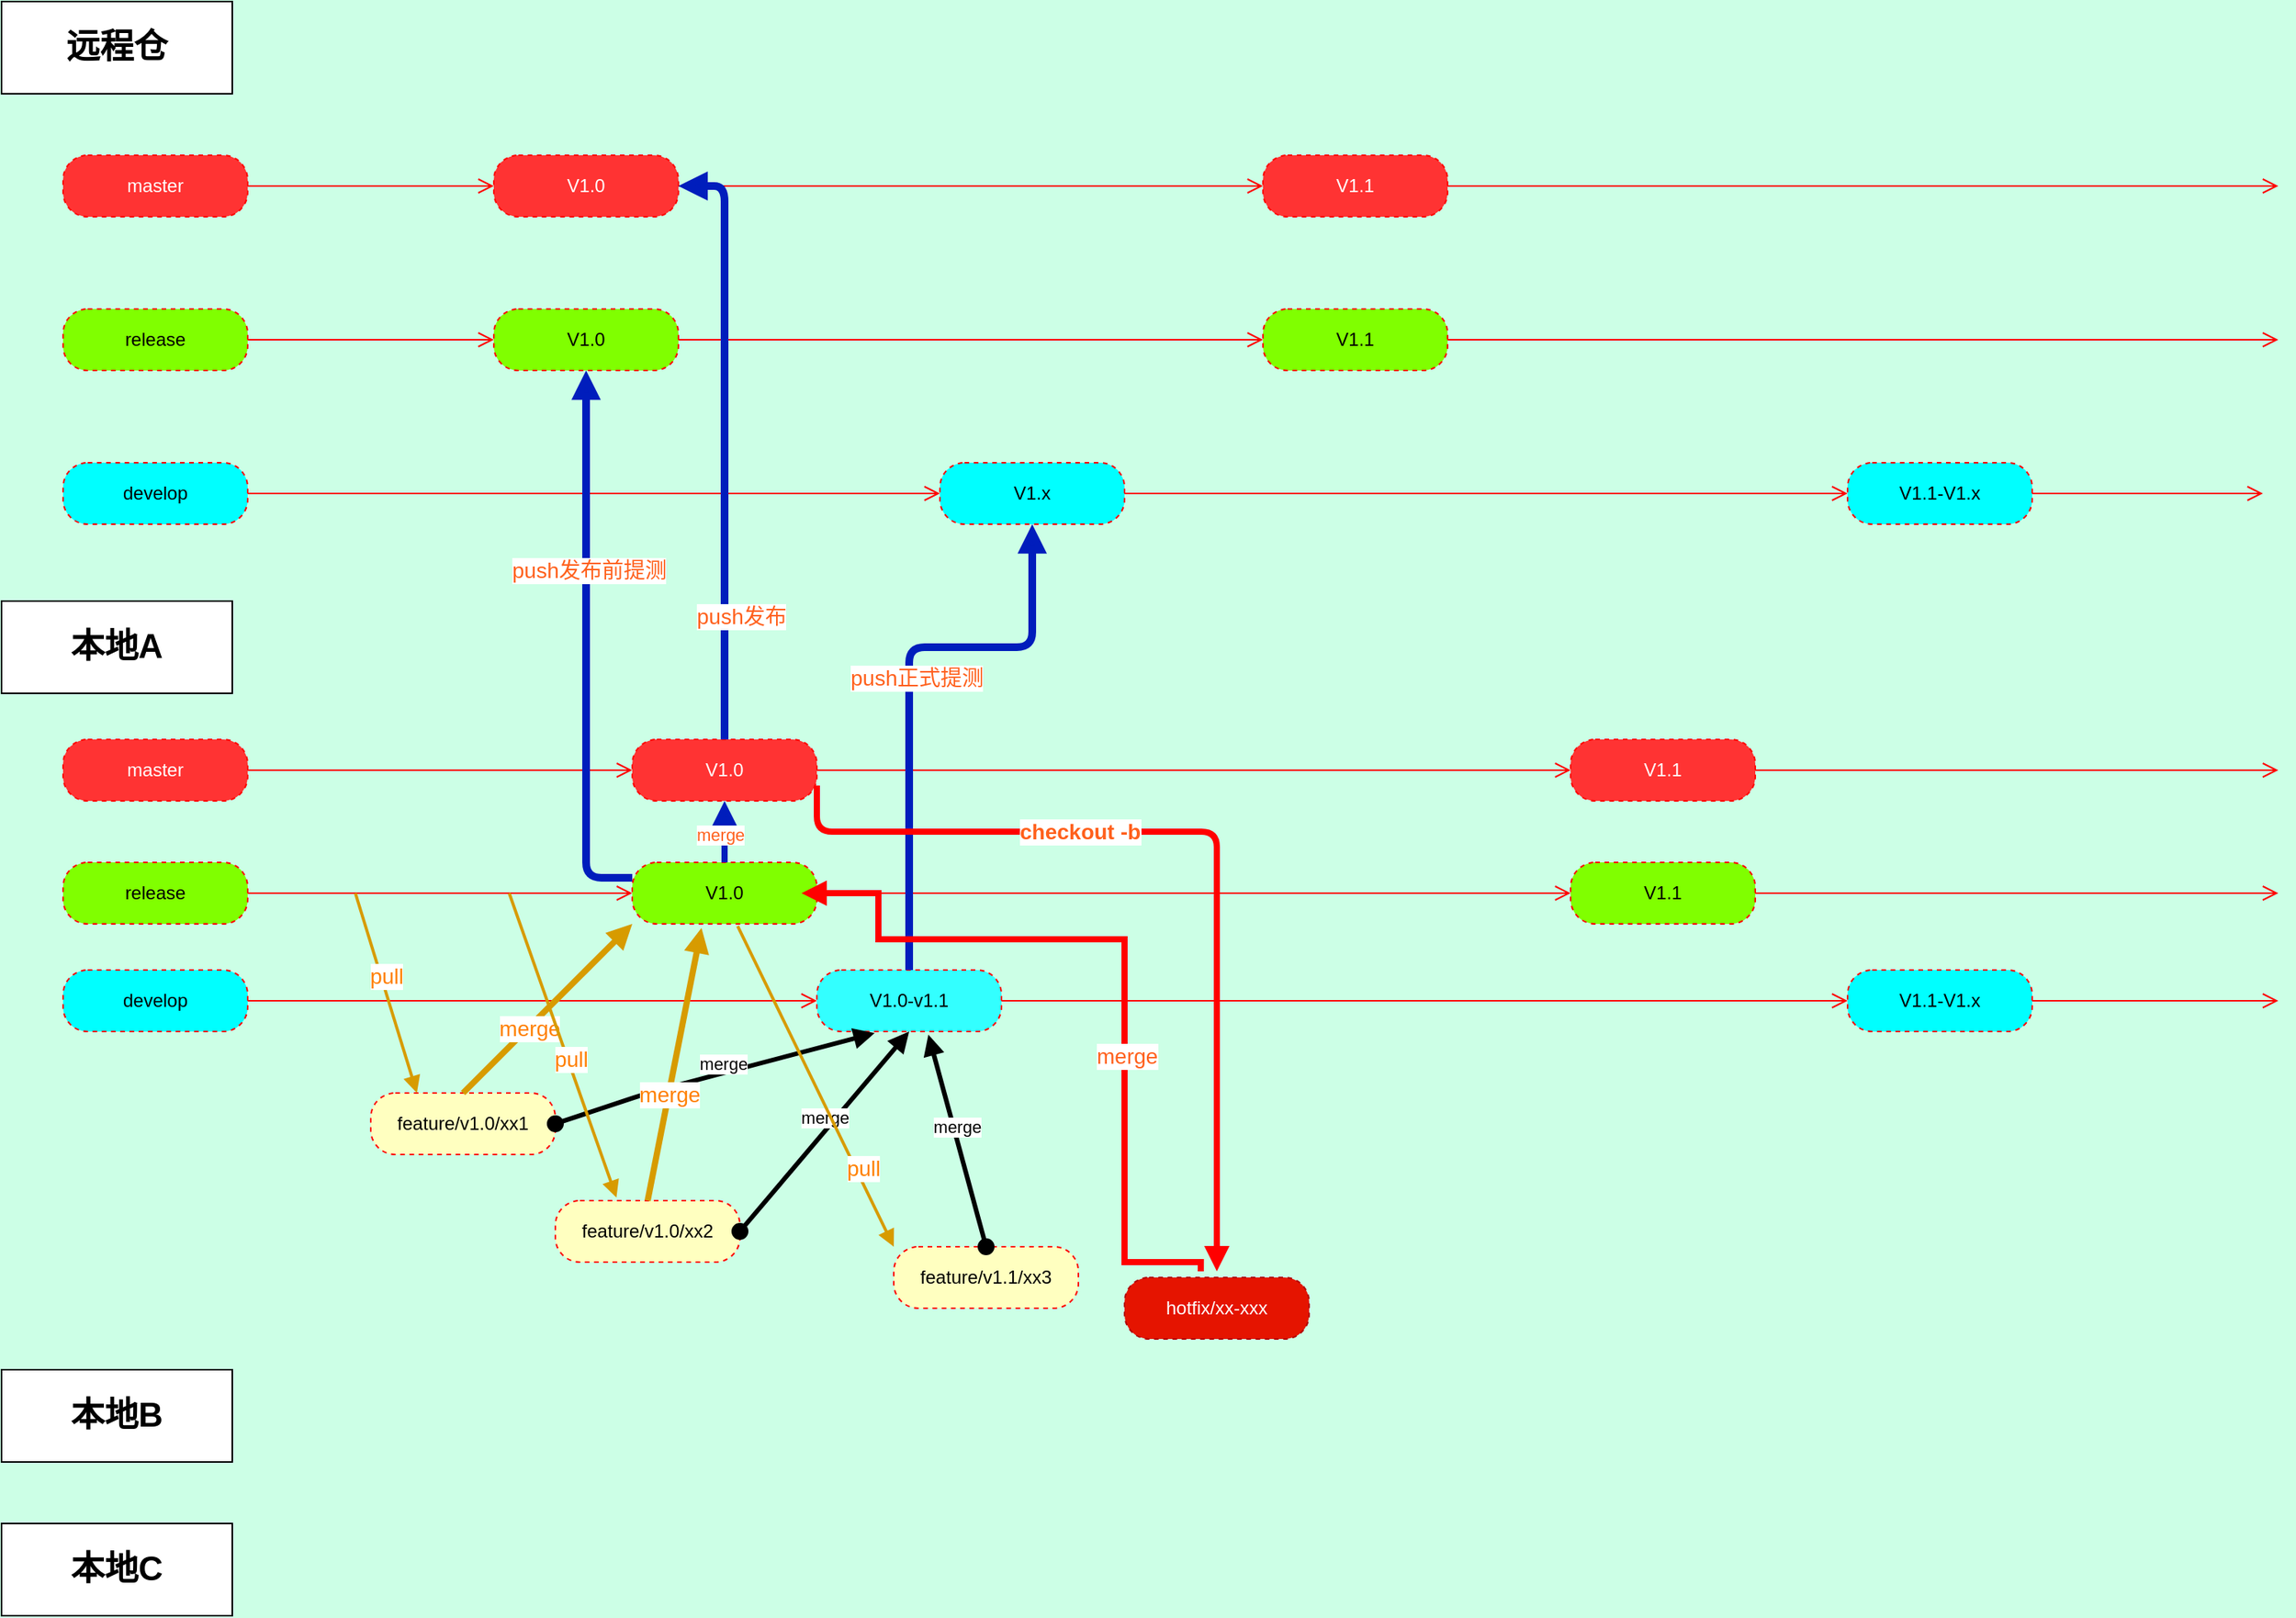 <mxfile version="18.0.0" type="github">
  <diagram id="m84tgNW1UKHsQRfDD_-_" name="Page-1">
    <mxGraphModel dx="1186" dy="2301" grid="1" gridSize="10" guides="1" tooltips="1" connect="1" arrows="1" fold="1" page="1" pageScale="1" pageWidth="900" pageHeight="1600" background="#CCFFE6" math="0" shadow="0">
      <root>
        <mxCell id="0" />
        <mxCell id="1" parent="0" />
        <mxCell id="SRUsyq4MPO7G54SHpxhM-17" value="远程仓" style="rounded=0;whiteSpace=wrap;html=1;fontStyle=1;fontSize=22;" parent="1" vertex="1">
          <mxGeometry x="80" y="-60" width="150" height="60" as="geometry" />
        </mxCell>
        <mxCell id="rBViTX0Mi73CIGoweLwb-4" value="master" style="rounded=1;whiteSpace=wrap;html=1;arcSize=40;fontColor=#FFFFFF;fillColor=#FF3333;strokeColor=#ff0000;glass=0;dashed=1;sketch=0;" parent="1" vertex="1">
          <mxGeometry x="120" y="40" width="120" height="40" as="geometry" />
        </mxCell>
        <mxCell id="rBViTX0Mi73CIGoweLwb-5" value="" style="edgeStyle=orthogonalEdgeStyle;html=1;verticalAlign=bottom;endArrow=open;endSize=8;strokeColor=#ff0000;rounded=1;sketch=0;curved=0;entryX=0;entryY=0.5;entryDx=0;entryDy=0;" parent="1" source="rBViTX0Mi73CIGoweLwb-4" target="rBViTX0Mi73CIGoweLwb-6" edge="1">
          <mxGeometry relative="1" as="geometry">
            <mxPoint x="180" y="180" as="targetPoint" />
          </mxGeometry>
        </mxCell>
        <mxCell id="rBViTX0Mi73CIGoweLwb-6" value="V1.0" style="rounded=1;whiteSpace=wrap;html=1;arcSize=40;fontColor=#FFFFFF;fillColor=#FF3333;strokeColor=#ff0000;glass=0;dashed=1;sketch=0;" parent="1" vertex="1">
          <mxGeometry x="400" y="40" width="120" height="40" as="geometry" />
        </mxCell>
        <mxCell id="rBViTX0Mi73CIGoweLwb-7" value="" style="edgeStyle=orthogonalEdgeStyle;html=1;verticalAlign=bottom;endArrow=open;endSize=8;strokeColor=#ff0000;rounded=1;sketch=0;curved=0;" parent="1" source="rBViTX0Mi73CIGoweLwb-6" target="rBViTX0Mi73CIGoweLwb-8" edge="1">
          <mxGeometry relative="1" as="geometry">
            <mxPoint x="440" y="180" as="targetPoint" />
            <Array as="points">
              <mxPoint x="700" y="60" />
              <mxPoint x="700" y="60" />
            </Array>
          </mxGeometry>
        </mxCell>
        <mxCell id="rBViTX0Mi73CIGoweLwb-8" value="V1.1" style="rounded=1;whiteSpace=wrap;html=1;arcSize=40;fontColor=#FFFFFF;fillColor=#FF3333;strokeColor=#ff0000;glass=0;dashed=1;sketch=0;" parent="1" vertex="1">
          <mxGeometry x="900" y="40" width="120" height="40" as="geometry" />
        </mxCell>
        <mxCell id="rBViTX0Mi73CIGoweLwb-9" value="" style="edgeStyle=orthogonalEdgeStyle;html=1;verticalAlign=bottom;endArrow=open;endSize=8;strokeColor=#ff0000;rounded=1;sketch=0;curved=0;" parent="1" source="rBViTX0Mi73CIGoweLwb-8" edge="1">
          <mxGeometry relative="1" as="geometry">
            <mxPoint x="1560" y="60" as="targetPoint" />
          </mxGeometry>
        </mxCell>
        <mxCell id="rBViTX0Mi73CIGoweLwb-14" value="release" style="rounded=1;whiteSpace=wrap;html=1;arcSize=40;fontColor=#000000;fillColor=#80FF00;strokeColor=#ff0000;glass=0;dashed=1;sketch=0;" parent="1" vertex="1">
          <mxGeometry x="120" y="140" width="120" height="40" as="geometry" />
        </mxCell>
        <mxCell id="rBViTX0Mi73CIGoweLwb-15" value="" style="edgeStyle=orthogonalEdgeStyle;html=1;verticalAlign=bottom;endArrow=open;endSize=8;strokeColor=#ff0000;rounded=1;sketch=0;curved=0;entryX=0;entryY=0.5;entryDx=0;entryDy=0;" parent="1" source="rBViTX0Mi73CIGoweLwb-14" target="rBViTX0Mi73CIGoweLwb-16" edge="1">
          <mxGeometry relative="1" as="geometry">
            <mxPoint x="180" y="280" as="targetPoint" />
          </mxGeometry>
        </mxCell>
        <mxCell id="rBViTX0Mi73CIGoweLwb-16" value="V1.0" style="rounded=1;whiteSpace=wrap;html=1;arcSize=40;fontColor=#000000;fillColor=#80FF00;strokeColor=#ff0000;glass=0;dashed=1;sketch=0;" parent="1" vertex="1">
          <mxGeometry x="400" y="140" width="120" height="40" as="geometry" />
        </mxCell>
        <mxCell id="rBViTX0Mi73CIGoweLwb-17" value="" style="edgeStyle=orthogonalEdgeStyle;html=1;verticalAlign=bottom;endArrow=open;endSize=8;strokeColor=#ff0000;rounded=1;sketch=0;curved=0;" parent="1" source="rBViTX0Mi73CIGoweLwb-16" target="rBViTX0Mi73CIGoweLwb-18" edge="1">
          <mxGeometry relative="1" as="geometry">
            <mxPoint x="440" y="280" as="targetPoint" />
            <Array as="points">
              <mxPoint x="700" y="160" />
              <mxPoint x="700" y="160" />
            </Array>
          </mxGeometry>
        </mxCell>
        <mxCell id="rBViTX0Mi73CIGoweLwb-18" value="V1.1" style="rounded=1;whiteSpace=wrap;html=1;arcSize=40;fontColor=#000000;fillColor=#80FF00;strokeColor=#ff0000;glass=0;dashed=1;sketch=0;" parent="1" vertex="1">
          <mxGeometry x="900" y="140" width="120" height="40" as="geometry" />
        </mxCell>
        <mxCell id="rBViTX0Mi73CIGoweLwb-19" value="" style="edgeStyle=orthogonalEdgeStyle;html=1;verticalAlign=bottom;endArrow=open;endSize=8;strokeColor=#ff0000;rounded=1;sketch=0;curved=0;" parent="1" source="rBViTX0Mi73CIGoweLwb-18" edge="1">
          <mxGeometry relative="1" as="geometry">
            <mxPoint x="1560" y="160" as="targetPoint" />
          </mxGeometry>
        </mxCell>
        <mxCell id="rBViTX0Mi73CIGoweLwb-20" value="develop" style="rounded=1;whiteSpace=wrap;html=1;arcSize=40;fontColor=#000000;fillColor=#00FFFF;strokeColor=#ff0000;glass=0;dashed=1;sketch=0;" parent="1" vertex="1">
          <mxGeometry x="120" y="240" width="120" height="40" as="geometry" />
        </mxCell>
        <mxCell id="rBViTX0Mi73CIGoweLwb-21" value="" style="edgeStyle=orthogonalEdgeStyle;html=1;verticalAlign=bottom;endArrow=open;endSize=8;strokeColor=#ff0000;rounded=1;sketch=0;curved=0;entryX=0;entryY=0.5;entryDx=0;entryDy=0;" parent="1" source="rBViTX0Mi73CIGoweLwb-20" target="rBViTX0Mi73CIGoweLwb-22" edge="1">
          <mxGeometry relative="1" as="geometry">
            <mxPoint x="180" y="380" as="targetPoint" />
          </mxGeometry>
        </mxCell>
        <mxCell id="rBViTX0Mi73CIGoweLwb-22" value="V1.x" style="rounded=1;whiteSpace=wrap;html=1;arcSize=40;fontColor=#000000;fillColor=#00FFFF;strokeColor=#ff0000;glass=0;dashed=1;sketch=0;" parent="1" vertex="1">
          <mxGeometry x="690" y="240" width="120" height="40" as="geometry" />
        </mxCell>
        <mxCell id="rBViTX0Mi73CIGoweLwb-23" value="" style="edgeStyle=orthogonalEdgeStyle;html=1;verticalAlign=bottom;endArrow=open;endSize=8;strokeColor=#ff0000;rounded=1;sketch=0;curved=0;" parent="1" source="rBViTX0Mi73CIGoweLwb-22" target="rBViTX0Mi73CIGoweLwb-24" edge="1">
          <mxGeometry relative="1" as="geometry">
            <mxPoint x="440" y="380" as="targetPoint" />
            <Array as="points">
              <mxPoint x="700" y="260" />
              <mxPoint x="700" y="260" />
            </Array>
          </mxGeometry>
        </mxCell>
        <mxCell id="rBViTX0Mi73CIGoweLwb-24" value="V1.1-V1.x" style="rounded=1;whiteSpace=wrap;html=1;arcSize=40;fontColor=#000000;fillColor=#00FFFF;strokeColor=#ff0000;glass=0;dashed=1;sketch=0;" parent="1" vertex="1">
          <mxGeometry x="1280" y="240" width="120" height="40" as="geometry" />
        </mxCell>
        <mxCell id="rBViTX0Mi73CIGoweLwb-25" value="" style="edgeStyle=orthogonalEdgeStyle;html=1;verticalAlign=bottom;endArrow=open;endSize=8;strokeColor=#ff0000;rounded=1;sketch=0;curved=0;" parent="1" source="rBViTX0Mi73CIGoweLwb-24" edge="1">
          <mxGeometry relative="1" as="geometry">
            <mxPoint x="1550" y="260" as="targetPoint" />
          </mxGeometry>
        </mxCell>
        <mxCell id="rBViTX0Mi73CIGoweLwb-26" value="本地A" style="rounded=0;whiteSpace=wrap;html=1;fontStyle=1;fontSize=22;" parent="1" vertex="1">
          <mxGeometry x="80" y="330" width="150" height="60" as="geometry" />
        </mxCell>
        <mxCell id="rBViTX0Mi73CIGoweLwb-27" value="master" style="rounded=1;whiteSpace=wrap;html=1;arcSize=40;fontColor=#FFFFFF;fillColor=#FF3333;strokeColor=#ff0000;glass=0;dashed=1;sketch=0;" parent="1" vertex="1">
          <mxGeometry x="120" y="420" width="120" height="40" as="geometry" />
        </mxCell>
        <mxCell id="rBViTX0Mi73CIGoweLwb-28" value="" style="edgeStyle=orthogonalEdgeStyle;html=1;verticalAlign=bottom;endArrow=open;endSize=8;strokeColor=#ff0000;rounded=1;sketch=0;curved=0;entryX=0;entryY=0.5;entryDx=0;entryDy=0;" parent="1" source="rBViTX0Mi73CIGoweLwb-27" target="rBViTX0Mi73CIGoweLwb-29" edge="1">
          <mxGeometry relative="1" as="geometry">
            <mxPoint x="180" y="570" as="targetPoint" />
          </mxGeometry>
        </mxCell>
        <mxCell id="rBViTX0Mi73CIGoweLwb-29" value="V1.0" style="rounded=1;whiteSpace=wrap;html=1;arcSize=40;fontColor=#FFFFFF;fillColor=#FF3333;strokeColor=#ff0000;glass=0;dashed=1;sketch=0;" parent="1" vertex="1">
          <mxGeometry x="490" y="420" width="120" height="40" as="geometry" />
        </mxCell>
        <mxCell id="rBViTX0Mi73CIGoweLwb-30" value="" style="edgeStyle=orthogonalEdgeStyle;html=1;verticalAlign=bottom;endArrow=open;endSize=8;strokeColor=#ff0000;rounded=1;sketch=0;curved=0;exitX=1;exitY=0.5;exitDx=0;exitDy=0;entryX=0;entryY=0.5;entryDx=0;entryDy=0;" parent="1" source="rBViTX0Mi73CIGoweLwb-29" target="rBViTX0Mi73CIGoweLwb-31" edge="1">
          <mxGeometry relative="1" as="geometry">
            <mxPoint x="1090" y="440" as="targetPoint" />
            <Array as="points" />
          </mxGeometry>
        </mxCell>
        <mxCell id="rBViTX0Mi73CIGoweLwb-31" value="V1.1" style="rounded=1;whiteSpace=wrap;html=1;arcSize=40;fontColor=#FFFFFF;fillColor=#FF3333;strokeColor=#ff0000;glass=0;dashed=1;sketch=0;" parent="1" vertex="1">
          <mxGeometry x="1100" y="420" width="120" height="40" as="geometry" />
        </mxCell>
        <mxCell id="rBViTX0Mi73CIGoweLwb-32" value="" style="edgeStyle=orthogonalEdgeStyle;html=1;verticalAlign=bottom;endArrow=open;endSize=8;strokeColor=#ff0000;rounded=1;sketch=0;curved=0;exitX=1;exitY=0.5;exitDx=0;exitDy=0;" parent="1" source="rBViTX0Mi73CIGoweLwb-31" edge="1">
          <mxGeometry relative="1" as="geometry">
            <mxPoint x="1560" y="440" as="targetPoint" />
            <Array as="points">
              <mxPoint x="1550" y="440" />
              <mxPoint x="1550" y="440" />
            </Array>
          </mxGeometry>
        </mxCell>
        <mxCell id="rBViTX0Mi73CIGoweLwb-33" value="release" style="rounded=1;whiteSpace=wrap;html=1;arcSize=40;fontColor=#000000;fillColor=#80FF00;strokeColor=#ff0000;glass=0;dashed=1;sketch=0;" parent="1" vertex="1">
          <mxGeometry x="120" y="500" width="120" height="40" as="geometry" />
        </mxCell>
        <mxCell id="rBViTX0Mi73CIGoweLwb-34" value="" style="edgeStyle=orthogonalEdgeStyle;html=1;verticalAlign=bottom;endArrow=open;endSize=8;strokeColor=#ff0000;rounded=1;sketch=0;curved=0;entryX=0;entryY=0.5;entryDx=0;entryDy=0;" parent="1" source="rBViTX0Mi73CIGoweLwb-33" target="rBViTX0Mi73CIGoweLwb-35" edge="1">
          <mxGeometry relative="1" as="geometry">
            <mxPoint x="180" y="640" as="targetPoint" />
          </mxGeometry>
        </mxCell>
        <mxCell id="rBViTX0Mi73CIGoweLwb-35" value="V1.0" style="rounded=1;whiteSpace=wrap;html=1;arcSize=40;fontColor=#000000;fillColor=#80FF00;strokeColor=#ff0000;glass=0;dashed=1;sketch=0;" parent="1" vertex="1">
          <mxGeometry x="490" y="500" width="120" height="40" as="geometry" />
        </mxCell>
        <mxCell id="rBViTX0Mi73CIGoweLwb-36" value="" style="edgeStyle=orthogonalEdgeStyle;html=1;verticalAlign=bottom;endArrow=open;endSize=8;strokeColor=#ff0000;rounded=1;sketch=0;curved=0;" parent="1" source="rBViTX0Mi73CIGoweLwb-35" target="rBViTX0Mi73CIGoweLwb-37" edge="1">
          <mxGeometry relative="1" as="geometry">
            <mxPoint x="640" y="640" as="targetPoint" />
            <Array as="points">
              <mxPoint x="900" y="520" />
              <mxPoint x="900" y="520" />
            </Array>
          </mxGeometry>
        </mxCell>
        <mxCell id="rBViTX0Mi73CIGoweLwb-37" value="V1.1" style="rounded=1;whiteSpace=wrap;html=1;arcSize=40;fontColor=#000000;fillColor=#80FF00;strokeColor=#ff0000;glass=0;dashed=1;sketch=0;" parent="1" vertex="1">
          <mxGeometry x="1100" y="500" width="120" height="40" as="geometry" />
        </mxCell>
        <mxCell id="rBViTX0Mi73CIGoweLwb-39" value="develop" style="rounded=1;whiteSpace=wrap;html=1;arcSize=40;fontColor=#000000;fillColor=#00FFFF;strokeColor=#ff0000;glass=0;dashed=1;sketch=0;" parent="1" vertex="1">
          <mxGeometry x="120" y="570" width="120" height="40" as="geometry" />
        </mxCell>
        <mxCell id="rBViTX0Mi73CIGoweLwb-40" value="" style="edgeStyle=orthogonalEdgeStyle;html=1;verticalAlign=bottom;endArrow=open;endSize=8;strokeColor=#ff0000;rounded=1;sketch=0;curved=0;entryX=0;entryY=0.5;entryDx=0;entryDy=0;" parent="1" source="rBViTX0Mi73CIGoweLwb-39" target="rBViTX0Mi73CIGoweLwb-41" edge="1">
          <mxGeometry relative="1" as="geometry">
            <mxPoint x="180" y="710" as="targetPoint" />
          </mxGeometry>
        </mxCell>
        <mxCell id="rBViTX0Mi73CIGoweLwb-41" value="V1.0-v1.1" style="rounded=1;whiteSpace=wrap;html=1;arcSize=40;fontColor=#000000;fillColor=#33FFFF;strokeColor=#ff0000;glass=0;dashed=1;sketch=0;" parent="1" vertex="1">
          <mxGeometry x="610" y="570" width="120" height="40" as="geometry" />
        </mxCell>
        <mxCell id="rBViTX0Mi73CIGoweLwb-42" value="" style="edgeStyle=orthogonalEdgeStyle;html=1;verticalAlign=bottom;endArrow=open;endSize=8;strokeColor=#ff0000;rounded=1;sketch=0;curved=0;" parent="1" source="rBViTX0Mi73CIGoweLwb-41" target="rBViTX0Mi73CIGoweLwb-43" edge="1">
          <mxGeometry relative="1" as="geometry">
            <mxPoint x="640" y="710" as="targetPoint" />
            <Array as="points">
              <mxPoint x="900" y="590" />
              <mxPoint x="900" y="590" />
            </Array>
          </mxGeometry>
        </mxCell>
        <mxCell id="rBViTX0Mi73CIGoweLwb-43" value="V1.1-V1.x" style="rounded=1;whiteSpace=wrap;html=1;arcSize=40;fontColor=#000000;fillColor=#00FFFF;strokeColor=#ff0000;glass=0;dashed=1;sketch=0;" parent="1" vertex="1">
          <mxGeometry x="1280" y="570" width="120" height="40" as="geometry" />
        </mxCell>
        <mxCell id="rBViTX0Mi73CIGoweLwb-44" value="" style="edgeStyle=orthogonalEdgeStyle;html=1;verticalAlign=bottom;endArrow=open;endSize=8;strokeColor=#ff0000;rounded=1;sketch=0;curved=0;" parent="1" source="rBViTX0Mi73CIGoweLwb-43" edge="1">
          <mxGeometry relative="1" as="geometry">
            <mxPoint x="1560" y="590" as="targetPoint" />
          </mxGeometry>
        </mxCell>
        <mxCell id="rBViTX0Mi73CIGoweLwb-45" value="feature/v1.0/xx1" style="rounded=1;whiteSpace=wrap;html=1;arcSize=40;fontColor=#000000;fillColor=#ffffc0;strokeColor=#ff0000;glass=0;dashed=1;sketch=0;" parent="1" vertex="1">
          <mxGeometry x="320" y="650" width="120" height="40" as="geometry" />
        </mxCell>
        <mxCell id="rBViTX0Mi73CIGoweLwb-51" value="hotfix/xx-xxx" style="rounded=1;whiteSpace=wrap;html=1;arcSize=40;fontColor=#ffffff;fillColor=#e51400;strokeColor=#B20000;glass=0;dashed=1;sketch=0;" parent="1" vertex="1">
          <mxGeometry x="810" y="770" width="120" height="40" as="geometry" />
        </mxCell>
        <mxCell id="rBViTX0Mi73CIGoweLwb-64" value="feature/v1.0/xx2" style="rounded=1;whiteSpace=wrap;html=1;arcSize=40;fontColor=#000000;fillColor=#ffffc0;strokeColor=#ff0000;glass=0;dashed=1;sketch=0;" parent="1" vertex="1">
          <mxGeometry x="440" y="720" width="120" height="40" as="geometry" />
        </mxCell>
        <mxCell id="rBViTX0Mi73CIGoweLwb-71" value="feature/v1.1/xx3" style="rounded=1;whiteSpace=wrap;html=1;arcSize=40;fontColor=#000000;fillColor=#ffffc0;strokeColor=#ff0000;glass=0;dashed=1;sketch=0;" parent="1" vertex="1">
          <mxGeometry x="660" y="750" width="120" height="40" as="geometry" />
        </mxCell>
        <mxCell id="rBViTX0Mi73CIGoweLwb-72" value="merge" style="html=1;verticalAlign=bottom;startArrow=oval;startFill=1;endArrow=block;startSize=8;rounded=1;sketch=0;curved=0;exitX=1;exitY=0.5;exitDx=0;exitDy=0;entryX=0.313;entryY=1.025;entryDx=0;entryDy=0;entryPerimeter=0;strokeWidth=3;" parent="1" source="rBViTX0Mi73CIGoweLwb-45" target="rBViTX0Mi73CIGoweLwb-41" edge="1">
          <mxGeometry x="0.047" y="-3" width="60" relative="1" as="geometry">
            <mxPoint x="460" y="550" as="sourcePoint" />
            <mxPoint x="520" y="550" as="targetPoint" />
            <Array as="points">
              <mxPoint x="500" y="650" />
            </Array>
            <mxPoint as="offset" />
          </mxGeometry>
        </mxCell>
        <mxCell id="rBViTX0Mi73CIGoweLwb-73" value="merge" style="html=1;verticalAlign=bottom;startArrow=oval;startFill=1;endArrow=block;startSize=8;rounded=1;sketch=0;curved=0;exitX=1;exitY=0.5;exitDx=0;exitDy=0;entryX=0.5;entryY=1;entryDx=0;entryDy=0;strokeWidth=3;" parent="1" source="rBViTX0Mi73CIGoweLwb-64" target="rBViTX0Mi73CIGoweLwb-41" edge="1">
          <mxGeometry width="60" relative="1" as="geometry">
            <mxPoint x="450" y="670" as="sourcePoint" />
            <mxPoint x="650" y="620" as="targetPoint" />
            <Array as="points" />
          </mxGeometry>
        </mxCell>
        <mxCell id="rBViTX0Mi73CIGoweLwb-74" value="merge" style="html=1;verticalAlign=bottom;startArrow=oval;startFill=1;endArrow=block;startSize=8;rounded=1;sketch=0;curved=0;exitX=0.5;exitY=0;exitDx=0;exitDy=0;entryX=0.604;entryY=1.05;entryDx=0;entryDy=0;entryPerimeter=0;strokeWidth=3;" parent="1" source="rBViTX0Mi73CIGoweLwb-71" target="rBViTX0Mi73CIGoweLwb-41" edge="1">
          <mxGeometry width="60" relative="1" as="geometry">
            <mxPoint x="570" y="720" as="sourcePoint" />
            <mxPoint x="680" y="620" as="targetPoint" />
            <Array as="points" />
          </mxGeometry>
        </mxCell>
        <mxCell id="rBViTX0Mi73CIGoweLwb-79" value="" style="endArrow=block;endFill=1;html=1;edgeStyle=orthogonalEdgeStyle;align=left;verticalAlign=top;rounded=1;sketch=0;fontColor=#FF601C;curved=0;entryX=0.5;entryY=1;entryDx=0;entryDy=0;exitX=0.5;exitY=0;exitDx=0;exitDy=0;fillColor=#0050ef;strokeColor=#001DBC;strokeWidth=5;" parent="1" source="rBViTX0Mi73CIGoweLwb-41" target="rBViTX0Mi73CIGoweLwb-22" edge="1">
          <mxGeometry x="0.03" relative="1" as="geometry">
            <mxPoint x="410" y="410" as="sourcePoint" />
            <mxPoint x="570" y="410" as="targetPoint" />
            <Array as="points">
              <mxPoint x="670" y="360" />
              <mxPoint x="750" y="360" />
            </Array>
            <mxPoint as="offset" />
          </mxGeometry>
        </mxCell>
        <mxCell id="rBViTX0Mi73CIGoweLwb-80" value="push正式提测" style="edgeLabel;resizable=0;html=1;align=left;verticalAlign=bottom;rounded=0;glass=0;dashed=1;sketch=0;fontColor=#FF601C;strokeColor=#E6E6E6;fontSize=14;" parent="rBViTX0Mi73CIGoweLwb-79" connectable="0" vertex="1">
          <mxGeometry x="-1" relative="1" as="geometry">
            <mxPoint x="-40" y="-180" as="offset" />
          </mxGeometry>
        </mxCell>
        <mxCell id="rBViTX0Mi73CIGoweLwb-81" value="" style="endArrow=block;endFill=1;html=1;edgeStyle=orthogonalEdgeStyle;align=left;verticalAlign=top;rounded=1;sketch=0;fontColor=#FF601C;curved=0;exitX=0;exitY=0.25;exitDx=0;exitDy=0;fillColor=#0050ef;strokeColor=#001DBC;strokeWidth=5;" parent="1" source="rBViTX0Mi73CIGoweLwb-35" edge="1">
          <mxGeometry x="-0.308" y="-10" relative="1" as="geometry">
            <mxPoint x="410" y="390" as="sourcePoint" />
            <mxPoint x="460" y="180" as="targetPoint" />
            <Array as="points">
              <mxPoint x="460" y="510" />
              <mxPoint x="460" y="180" />
            </Array>
            <mxPoint as="offset" />
          </mxGeometry>
        </mxCell>
        <mxCell id="rBViTX0Mi73CIGoweLwb-82" value="push发布前提测" style="edgeLabel;resizable=0;html=1;align=left;verticalAlign=bottom;rounded=0;glass=0;dashed=1;sketch=0;fontColor=#FF601C;strokeColor=#E6E6E6;fontSize=14;" parent="rBViTX0Mi73CIGoweLwb-81" connectable="0" vertex="1">
          <mxGeometry x="-1" relative="1" as="geometry">
            <mxPoint x="-80" y="-190" as="offset" />
          </mxGeometry>
        </mxCell>
        <mxCell id="rBViTX0Mi73CIGoweLwb-83" value="" style="endArrow=block;endFill=1;html=1;edgeStyle=orthogonalEdgeStyle;align=left;verticalAlign=top;rounded=1;sketch=0;fontColor=#FF601C;curved=0;exitX=0.5;exitY=0;exitDx=0;exitDy=0;entryX=0.5;entryY=1;entryDx=0;entryDy=0;strokeWidth=4;fillColor=#0050ef;strokeColor=#001DBC;" parent="1" source="rBViTX0Mi73CIGoweLwb-35" target="rBViTX0Mi73CIGoweLwb-29" edge="1">
          <mxGeometry x="-1" relative="1" as="geometry">
            <mxPoint x="410" y="380" as="sourcePoint" />
            <mxPoint x="550" y="470" as="targetPoint" />
          </mxGeometry>
        </mxCell>
        <mxCell id="rBViTX0Mi73CIGoweLwb-84" value="merge" style="edgeLabel;resizable=0;html=1;align=left;verticalAlign=bottom;rounded=0;glass=0;dashed=1;sketch=0;fontColor=#FF601C;strokeColor=#E6E6E6;" parent="rBViTX0Mi73CIGoweLwb-83" connectable="0" vertex="1">
          <mxGeometry x="-1" relative="1" as="geometry">
            <mxPoint x="-20" y="-10" as="offset" />
          </mxGeometry>
        </mxCell>
        <mxCell id="rBViTX0Mi73CIGoweLwb-85" value="" style="endArrow=block;endFill=1;html=1;edgeStyle=orthogonalEdgeStyle;align=left;verticalAlign=top;rounded=1;sketch=0;fontColor=#FF601C;curved=0;entryX=1;entryY=0.5;entryDx=0;entryDy=0;exitX=0.5;exitY=0;exitDx=0;exitDy=0;fillColor=#0050ef;strokeColor=#001DBC;strokeWidth=5;" parent="1" source="rBViTX0Mi73CIGoweLwb-29" target="rBViTX0Mi73CIGoweLwb-6" edge="1">
          <mxGeometry x="-1" relative="1" as="geometry">
            <mxPoint x="410" y="320" as="sourcePoint" />
            <mxPoint x="570" y="320" as="targetPoint" />
            <Array as="points">
              <mxPoint x="550" y="60" />
            </Array>
          </mxGeometry>
        </mxCell>
        <mxCell id="rBViTX0Mi73CIGoweLwb-86" value="push发布" style="edgeLabel;resizable=0;html=1;align=left;verticalAlign=bottom;rounded=0;glass=0;dashed=1;sketch=0;fontColor=#FF601C;strokeColor=#E6E6E6;fontSize=14;" parent="rBViTX0Mi73CIGoweLwb-85" connectable="0" vertex="1">
          <mxGeometry x="-1" relative="1" as="geometry">
            <mxPoint x="-20" y="-70" as="offset" />
          </mxGeometry>
        </mxCell>
        <mxCell id="rBViTX0Mi73CIGoweLwb-87" value="" style="endArrow=block;endFill=1;html=1;edgeStyle=orthogonalEdgeStyle;align=left;verticalAlign=top;rounded=1;sketch=0;fontColor=#FF601C;curved=0;exitX=1;exitY=0.75;exitDx=0;exitDy=0;fillColor=#e51400;strokeColor=#FF0000;strokeWidth=4;" parent="1" source="rBViTX0Mi73CIGoweLwb-29" edge="1">
          <mxGeometry x="-1" relative="1" as="geometry">
            <mxPoint x="570" y="580" as="sourcePoint" />
            <mxPoint x="870" y="766" as="targetPoint" />
            <Array as="points">
              <mxPoint x="610" y="480" />
              <mxPoint x="870" y="480" />
              <mxPoint x="870" y="766" />
            </Array>
          </mxGeometry>
        </mxCell>
        <mxCell id="rBViTX0Mi73CIGoweLwb-88" value="checkout -b" style="edgeLabel;resizable=0;html=1;align=left;verticalAlign=bottom;rounded=0;glass=0;dashed=1;sketch=0;fontColor=#FF601C;strokeColor=#E6E6E6;fontStyle=1;fontSize=14;" parent="rBViTX0Mi73CIGoweLwb-87" connectable="0" vertex="1">
          <mxGeometry x="-1" relative="1" as="geometry">
            <mxPoint x="130" y="40" as="offset" />
          </mxGeometry>
        </mxCell>
        <mxCell id="rBViTX0Mi73CIGoweLwb-89" value="" style="endArrow=block;endFill=1;html=1;edgeStyle=orthogonalEdgeStyle;align=left;verticalAlign=top;rounded=0;sketch=0;fontColor=#FF601C;endWidth=28;fillColor=#e51400;strokeColor=#FF0000;strokeWidth=4;exitX=0.413;exitY=-0.1;exitDx=0;exitDy=0;exitPerimeter=0;" parent="1" source="rBViTX0Mi73CIGoweLwb-51" edge="1">
          <mxGeometry x="-1" relative="1" as="geometry">
            <mxPoint x="860" y="760" as="sourcePoint" />
            <mxPoint x="600" y="520" as="targetPoint" />
            <Array as="points">
              <mxPoint x="860" y="760" />
              <mxPoint x="810" y="760" />
              <mxPoint x="810" y="550" />
              <mxPoint x="650" y="550" />
              <mxPoint x="650" y="520" />
            </Array>
          </mxGeometry>
        </mxCell>
        <mxCell id="rBViTX0Mi73CIGoweLwb-90" value="merge" style="edgeLabel;resizable=0;html=1;align=left;verticalAlign=bottom;rounded=0;glass=0;dashed=1;sketch=0;fontColor=#FF601C;strokeColor=#E6E6E6;fontSize=14;" parent="rBViTX0Mi73CIGoweLwb-89" connectable="0" vertex="1">
          <mxGeometry x="-1" relative="1" as="geometry">
            <mxPoint x="-70" y="-130" as="offset" />
          </mxGeometry>
        </mxCell>
        <mxCell id="rBViTX0Mi73CIGoweLwb-91" value="" style="edgeStyle=orthogonalEdgeStyle;html=1;verticalAlign=bottom;endArrow=open;endSize=8;strokeColor=#ff0000;rounded=1;sketch=0;curved=0;exitX=1;exitY=0.5;exitDx=0;exitDy=0;" parent="1" source="rBViTX0Mi73CIGoweLwb-37" edge="1">
          <mxGeometry relative="1" as="geometry">
            <mxPoint x="1560" y="520" as="targetPoint" />
            <mxPoint x="1230" y="430" as="sourcePoint" />
            <Array as="points">
              <mxPoint x="1560" y="520" />
            </Array>
          </mxGeometry>
        </mxCell>
        <mxCell id="rBViTX0Mi73CIGoweLwb-93" value="本地B" style="rounded=0;whiteSpace=wrap;html=1;fontStyle=1;fontSize=22;" parent="1" vertex="1">
          <mxGeometry x="80" y="830" width="150" height="60" as="geometry" />
        </mxCell>
        <mxCell id="rBViTX0Mi73CIGoweLwb-94" value="本地C" style="rounded=0;whiteSpace=wrap;html=1;fontStyle=1;fontSize=22;" parent="1" vertex="1">
          <mxGeometry x="80" y="930" width="150" height="60" as="geometry" />
        </mxCell>
        <mxCell id="rBViTX0Mi73CIGoweLwb-102" value="pull" style="html=1;verticalAlign=bottom;endArrow=block;rounded=0;sketch=0;fontSize=14;fontColor=#FF8000;strokeColor=#d79b00;strokeWidth=2;entryX=0.25;entryY=0;entryDx=0;entryDy=0;fillColor=#ffcd28;gradientColor=#ffa500;" parent="1" target="rBViTX0Mi73CIGoweLwb-45" edge="1">
          <mxGeometry width="80" relative="1" as="geometry">
            <mxPoint x="310" y="520" as="sourcePoint" />
            <mxPoint x="730" y="710" as="targetPoint" />
          </mxGeometry>
        </mxCell>
        <mxCell id="rBViTX0Mi73CIGoweLwb-103" value="" style="html=1;verticalAlign=bottom;endArrow=block;rounded=0;sketch=0;fontSize=14;fontColor=#FF8000;strokeColor=#d79b00;strokeWidth=4;exitX=0.5;exitY=0;exitDx=0;exitDy=0;entryX=0;entryY=1;entryDx=0;entryDy=0;fillColor=#ffcd28;gradientColor=#ffa500;" parent="1" source="rBViTX0Mi73CIGoweLwb-45" target="rBViTX0Mi73CIGoweLwb-35" edge="1">
          <mxGeometry width="80" relative="1" as="geometry">
            <mxPoint x="650" y="710" as="sourcePoint" />
            <mxPoint x="730" y="710" as="targetPoint" />
          </mxGeometry>
        </mxCell>
        <mxCell id="rBViTX0Mi73CIGoweLwb-104" value="merge" style="edgeLabel;html=1;align=center;verticalAlign=middle;resizable=0;points=[];fontSize=14;fontColor=#FF8000;" parent="rBViTX0Mi73CIGoweLwb-103" vertex="1" connectable="0">
          <mxGeometry x="-0.213" y="-1" relative="1" as="geometry">
            <mxPoint x="-1" as="offset" />
          </mxGeometry>
        </mxCell>
        <mxCell id="rBViTX0Mi73CIGoweLwb-105" value="pull" style="html=1;verticalAlign=bottom;endArrow=block;rounded=0;sketch=0;fontSize=14;fontColor=#FF8000;strokeColor=#d79b00;strokeWidth=2;entryX=0.331;entryY=-0.051;entryDx=0;entryDy=0;fillColor=#ffcd28;gradientColor=#ffa500;entryPerimeter=0;" parent="1" target="rBViTX0Mi73CIGoweLwb-64" edge="1">
          <mxGeometry x="0.205" y="-2" width="80" relative="1" as="geometry">
            <mxPoint x="410" y="520" as="sourcePoint" />
            <mxPoint x="360" y="660" as="targetPoint" />
            <mxPoint y="-1" as="offset" />
          </mxGeometry>
        </mxCell>
        <mxCell id="rBViTX0Mi73CIGoweLwb-106" value="" style="html=1;verticalAlign=bottom;endArrow=block;rounded=0;sketch=0;fontSize=14;fontColor=#FF8000;strokeColor=#d79b00;strokeWidth=4;exitX=0.5;exitY=0;exitDx=0;exitDy=0;entryX=0.375;entryY=1.066;entryDx=0;entryDy=0;fillColor=#ffcd28;gradientColor=#ffa500;entryPerimeter=0;" parent="1" source="rBViTX0Mi73CIGoweLwb-64" target="rBViTX0Mi73CIGoweLwb-35" edge="1">
          <mxGeometry width="80" relative="1" as="geometry">
            <mxPoint x="390" y="660" as="sourcePoint" />
            <mxPoint x="500" y="550" as="targetPoint" />
          </mxGeometry>
        </mxCell>
        <mxCell id="rBViTX0Mi73CIGoweLwb-107" value="merge" style="edgeLabel;html=1;align=center;verticalAlign=middle;resizable=0;points=[];fontSize=14;fontColor=#FF8000;" parent="rBViTX0Mi73CIGoweLwb-106" vertex="1" connectable="0">
          <mxGeometry x="-0.213" y="-1" relative="1" as="geometry">
            <mxPoint x="-1" as="offset" />
          </mxGeometry>
        </mxCell>
        <mxCell id="rBViTX0Mi73CIGoweLwb-108" value="pull" style="html=1;verticalAlign=bottom;endArrow=block;rounded=0;sketch=0;fontSize=14;fontColor=#FF8000;strokeColor=#d79b00;strokeWidth=2;entryX=0;entryY=0;entryDx=0;entryDy=0;fillColor=#ffcd28;gradientColor=#ffa500;exitX=0.571;exitY=1.037;exitDx=0;exitDy=0;exitPerimeter=0;" parent="1" source="rBViTX0Mi73CIGoweLwb-35" target="rBViTX0Mi73CIGoweLwb-71" edge="1">
          <mxGeometry x="0.614" width="80" relative="1" as="geometry">
            <mxPoint x="420" y="530" as="sourcePoint" />
            <mxPoint x="489.72" y="727.96" as="targetPoint" />
            <mxPoint as="offset" />
          </mxGeometry>
        </mxCell>
      </root>
    </mxGraphModel>
  </diagram>
</mxfile>
